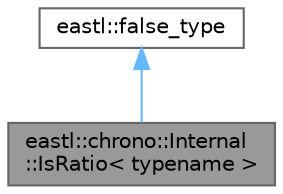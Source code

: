 digraph "eastl::chrono::Internal::IsRatio&lt; typename &gt;"
{
 // LATEX_PDF_SIZE
  bgcolor="transparent";
  edge [fontname=Helvetica,fontsize=10,labelfontname=Helvetica,labelfontsize=10];
  node [fontname=Helvetica,fontsize=10,shape=box,height=0.2,width=0.4];
  Node1 [id="Node000001",label="eastl::chrono::Internal\l::IsRatio\< typename \>",height=0.2,width=0.4,color="gray40", fillcolor="grey60", style="filled", fontcolor="black",tooltip=" "];
  Node2 -> Node1 [id="edge2_Node000001_Node000002",dir="back",color="steelblue1",style="solid",tooltip=" "];
  Node2 [id="Node000002",label="eastl::false_type",height=0.2,width=0.4,color="gray40", fillcolor="white", style="filled",URL="$structeastl_1_1integral__constant.html",tooltip=" "];
}
